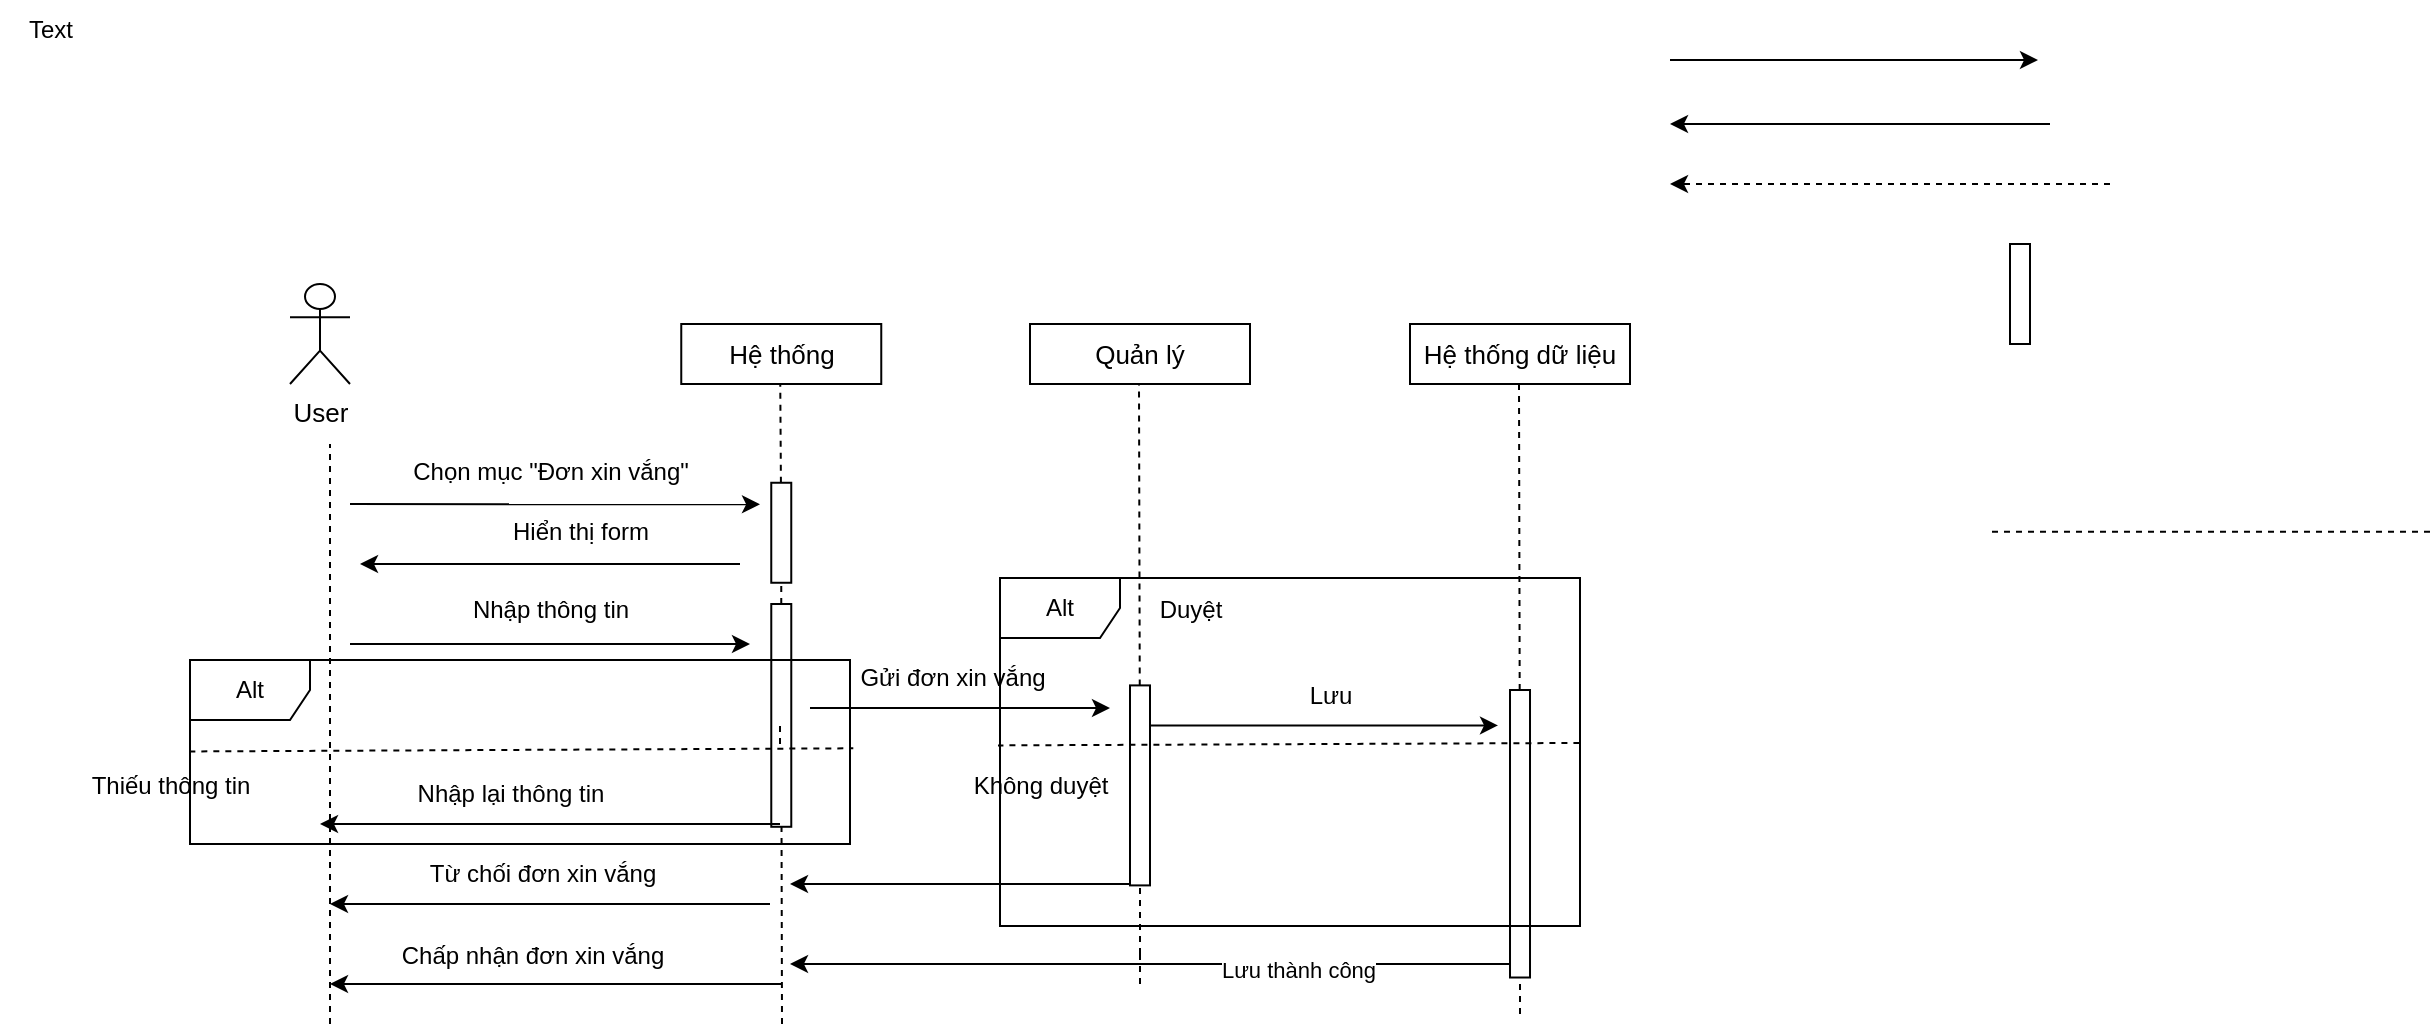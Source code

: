 <mxfile version="22.1.16" type="github">
  <diagram name="Trang-1" id="ub4iE0CZ1Mp9VNyecoae">
    <mxGraphModel dx="2117" dy="565" grid="1" gridSize="10" guides="1" tooltips="1" connect="1" arrows="1" fold="1" page="1" pageScale="1" pageWidth="827" pageHeight="1169" math="0" shadow="0">
      <root>
        <mxCell id="0" />
        <mxCell id="1" parent="0" />
        <mxCell id="4kggRrkDNIG4lzcCMUer-43" value="User" style="shape=umlActor;verticalLabelPosition=bottom;verticalAlign=top;html=1;pointerEvents=1;strokeColor=inherit;align=center;fontFamily=Helvetica;fontSize=13;fontColor=default;fillColor=none;" parent="1" vertex="1">
          <mxGeometry x="60" y="550" width="30" height="50" as="geometry" />
        </mxCell>
        <mxCell id="4kggRrkDNIG4lzcCMUer-45" value="Hệ thống" style="rounded=0;whiteSpace=wrap;html=1;pointerEvents=1;strokeColor=inherit;align=center;verticalAlign=middle;fontFamily=Helvetica;fontSize=13;fontColor=default;fillColor=none;" parent="1" vertex="1">
          <mxGeometry x="255.63" y="570" width="100" height="30" as="geometry" />
        </mxCell>
        <mxCell id="4kggRrkDNIG4lzcCMUer-46" value="Hệ thống dữ liệu" style="rounded=0;whiteSpace=wrap;html=1;pointerEvents=1;strokeColor=inherit;align=center;verticalAlign=middle;fontFamily=Helvetica;fontSize=13;fontColor=default;fillColor=none;" parent="1" vertex="1">
          <mxGeometry x="620" y="570" width="110" height="30" as="geometry" />
        </mxCell>
        <mxCell id="4kggRrkDNIG4lzcCMUer-48" value="" style="endArrow=none;dashed=1;html=1;rounded=0;fontFamily=Helvetica;fontSize=12;fontColor=default;" parent="1" edge="1">
          <mxGeometry width="50" height="50" relative="1" as="geometry">
            <mxPoint x="80" y="920" as="sourcePoint" />
            <mxPoint x="80" y="630" as="targetPoint" />
          </mxGeometry>
        </mxCell>
        <mxCell id="4kggRrkDNIG4lzcCMUer-75" value="" style="endArrow=classic;html=1;rounded=0;fontFamily=Helvetica;fontSize=12;fontColor=default;entryX=0.216;entryY=1.563;entryDx=0;entryDy=0;entryPerimeter=0;" parent="1" target="4kggRrkDNIG4lzcCMUer-98" edge="1">
          <mxGeometry width="50" height="50" relative="1" as="geometry">
            <mxPoint x="90" y="660" as="sourcePoint" />
            <mxPoint x="270" y="660" as="targetPoint" />
          </mxGeometry>
        </mxCell>
        <mxCell id="4kggRrkDNIG4lzcCMUer-76" value="Chọn mục &quot;Đơn xin vắng&quot;" style="text;html=1;align=center;verticalAlign=middle;resizable=0;points=[];autosize=1;strokeColor=none;fillColor=none;fontSize=12;fontFamily=Helvetica;fontColor=default;" parent="1" vertex="1">
          <mxGeometry x="110" y="629.38" width="160" height="30" as="geometry" />
        </mxCell>
        <mxCell id="4kggRrkDNIG4lzcCMUer-77" value="" style="endArrow=classic;html=1;rounded=0;fontFamily=Helvetica;fontSize=12;fontColor=default;entryX=0.156;entryY=1.1;entryDx=0;entryDy=0;entryPerimeter=0;" parent="1" edge="1">
          <mxGeometry width="50" height="50" relative="1" as="geometry">
            <mxPoint x="750" y="438" as="sourcePoint" />
            <mxPoint x="934" y="438" as="targetPoint" />
          </mxGeometry>
        </mxCell>
        <mxCell id="4kggRrkDNIG4lzcCMUer-79" value="" style="endArrow=classic;html=1;rounded=0;fontFamily=Helvetica;fontSize=12;fontColor=default;" parent="1" edge="1">
          <mxGeometry width="50" height="50" relative="1" as="geometry">
            <mxPoint x="940" y="470" as="sourcePoint" />
            <mxPoint x="750" y="470" as="targetPoint" />
          </mxGeometry>
        </mxCell>
        <mxCell id="4kggRrkDNIG4lzcCMUer-81" value="" style="endArrow=none;dashed=1;html=1;rounded=0;fontFamily=Helvetica;fontSize=12;fontColor=default;" parent="1" edge="1">
          <mxGeometry width="50" height="50" relative="1" as="geometry">
            <mxPoint x="305.002" y="780" as="sourcePoint" />
            <mxPoint x="305.003" y="769.375" as="targetPoint" />
          </mxGeometry>
        </mxCell>
        <mxCell id="4kggRrkDNIG4lzcCMUer-85" value="" style="rounded=0;whiteSpace=wrap;html=1;shadow=0;pointerEvents=1;strokeColor=inherit;align=center;verticalAlign=middle;fontFamily=Helvetica;fontSize=12;fontColor=default;fillColor=none;points=[];rotation=90;" parent="1" vertex="1">
          <mxGeometry x="900" y="550" width="50" height="10" as="geometry" />
        </mxCell>
        <mxCell id="4kggRrkDNIG4lzcCMUer-97" value="" style="endArrow=none;dashed=1;html=1;rounded=0;fontFamily=Helvetica;fontSize=12;fontColor=default;" parent="1" source="4kggRrkDNIG4lzcCMUer-98" edge="1">
          <mxGeometry width="50" height="50" relative="1" as="geometry">
            <mxPoint x="305.13" y="840" as="sourcePoint" />
            <mxPoint x="305.13" y="600" as="targetPoint" />
          </mxGeometry>
        </mxCell>
        <mxCell id="4kggRrkDNIG4lzcCMUer-99" value="" style="endArrow=none;dashed=1;html=1;rounded=0;fontFamily=Helvetica;fontSize=12;fontColor=default;" parent="1" source="4kggRrkDNIG4lzcCMUer-102" target="4kggRrkDNIG4lzcCMUer-98" edge="1">
          <mxGeometry width="50" height="50" relative="1" as="geometry">
            <mxPoint x="305.13" y="840" as="sourcePoint" />
            <mxPoint x="305.13" y="600" as="targetPoint" />
          </mxGeometry>
        </mxCell>
        <mxCell id="4kggRrkDNIG4lzcCMUer-98" value="" style="rounded=0;whiteSpace=wrap;html=1;shadow=0;pointerEvents=1;strokeColor=inherit;align=center;verticalAlign=middle;fontFamily=Helvetica;fontSize=12;fontColor=default;fillColor=none;points=[];rotation=90;" parent="1" vertex="1">
          <mxGeometry x="280.63" y="669.38" width="50" height="10" as="geometry" />
        </mxCell>
        <mxCell id="4kggRrkDNIG4lzcCMUer-100" value="" style="endArrow=none;dashed=1;html=1;rounded=0;fontFamily=Helvetica;fontSize=12;fontColor=default;" parent="1" source="4kggRrkDNIG4lzcCMUer-74" edge="1">
          <mxGeometry width="50" height="50" relative="1" as="geometry">
            <mxPoint x="674.5" y="880" as="sourcePoint" />
            <mxPoint x="674.5" y="600" as="targetPoint" />
          </mxGeometry>
        </mxCell>
        <mxCell id="4kggRrkDNIG4lzcCMUer-101" value="" style="endArrow=none;dashed=1;html=1;rounded=0;fontFamily=Helvetica;fontSize=12;fontColor=default;" parent="1" target="4kggRrkDNIG4lzcCMUer-74" edge="1">
          <mxGeometry width="50" height="50" relative="1" as="geometry">
            <mxPoint x="675" y="915" as="sourcePoint" />
            <mxPoint x="674.5" y="600" as="targetPoint" />
          </mxGeometry>
        </mxCell>
        <mxCell id="4kggRrkDNIG4lzcCMUer-74" value="" style="rounded=0;whiteSpace=wrap;html=1;shadow=0;pointerEvents=1;strokeColor=inherit;align=center;verticalAlign=middle;fontFamily=Helvetica;fontSize=12;fontColor=default;fillColor=none;points=[];rotation=90;" parent="1" vertex="1">
          <mxGeometry x="603.13" y="819.88" width="143.75" height="10" as="geometry" />
        </mxCell>
        <mxCell id="4kggRrkDNIG4lzcCMUer-103" value="" style="endArrow=none;dashed=1;html=1;rounded=0;fontFamily=Helvetica;fontSize=12;fontColor=default;" parent="1" target="4kggRrkDNIG4lzcCMUer-102" edge="1">
          <mxGeometry width="50" height="50" relative="1" as="geometry">
            <mxPoint x="306" y="920" as="sourcePoint" />
            <mxPoint x="306" y="699" as="targetPoint" />
          </mxGeometry>
        </mxCell>
        <mxCell id="4kggRrkDNIG4lzcCMUer-102" value="" style="rounded=0;whiteSpace=wrap;html=1;shadow=0;pointerEvents=1;strokeColor=inherit;align=center;verticalAlign=middle;fontFamily=Helvetica;fontSize=12;fontColor=default;fillColor=none;points=[];rotation=90;" parent="1" vertex="1">
          <mxGeometry x="249.94" y="760.7" width="111.39" height="10" as="geometry" />
        </mxCell>
        <mxCell id="4kggRrkDNIG4lzcCMUer-111" value="" style="endArrow=none;dashed=1;html=1;rounded=0;fontFamily=Helvetica;fontSize=12;fontColor=default;" parent="1" edge="1">
          <mxGeometry width="50" height="50" relative="1" as="geometry">
            <mxPoint x="675" y="900" as="sourcePoint" />
            <mxPoint x="675" y="915" as="targetPoint" />
          </mxGeometry>
        </mxCell>
        <mxCell id="4kggRrkDNIG4lzcCMUer-117" value="" style="endArrow=classic;html=1;rounded=0;fontFamily=Helvetica;fontSize=12;fontColor=default;dashed=1;" parent="1" edge="1">
          <mxGeometry width="50" height="50" relative="1" as="geometry">
            <mxPoint x="970" y="500" as="sourcePoint" />
            <mxPoint x="750" y="500" as="targetPoint" />
          </mxGeometry>
        </mxCell>
        <mxCell id="_atktQSetHUV8bqMZi1i-2" value="Text" style="text;html=1;align=center;verticalAlign=middle;resizable=0;points=[];autosize=1;strokeColor=none;fillColor=none;" vertex="1" parent="1">
          <mxGeometry x="-85" y="408" width="50" height="30" as="geometry" />
        </mxCell>
        <mxCell id="_atktQSetHUV8bqMZi1i-3" value="Alt" style="shape=umlFrame;whiteSpace=wrap;html=1;pointerEvents=0;" vertex="1" parent="1">
          <mxGeometry x="10" y="738" width="330" height="92" as="geometry" />
        </mxCell>
        <mxCell id="_atktQSetHUV8bqMZi1i-5" value="" style="endArrow=none;html=1;rounded=0;fontFamily=Helvetica;fontSize=12;fontColor=default;entryX=1.005;entryY=0.48;entryDx=0;entryDy=0;entryPerimeter=0;endFill=0;dashed=1;exitX=-0.001;exitY=0.497;exitDx=0;exitDy=0;exitPerimeter=0;" edge="1" parent="1" source="_atktQSetHUV8bqMZi1i-3" target="_atktQSetHUV8bqMZi1i-3">
          <mxGeometry width="50" height="50" relative="1" as="geometry">
            <mxPoint x="760" y="685" as="sourcePoint" />
            <mxPoint x="600" y="728" as="targetPoint" />
          </mxGeometry>
        </mxCell>
        <mxCell id="_atktQSetHUV8bqMZi1i-8" value="Quản lý" style="rounded=0;whiteSpace=wrap;html=1;pointerEvents=1;strokeColor=inherit;align=center;verticalAlign=middle;fontFamily=Helvetica;fontSize=13;fontColor=default;fillColor=none;" vertex="1" parent="1">
          <mxGeometry x="430" y="570" width="110" height="30" as="geometry" />
        </mxCell>
        <mxCell id="_atktQSetHUV8bqMZi1i-9" value="" style="endArrow=none;dashed=1;html=1;rounded=0;fontFamily=Helvetica;fontSize=12;fontColor=default;" edge="1" parent="1" source="_atktQSetHUV8bqMZi1i-11">
          <mxGeometry width="50" height="50" relative="1" as="geometry">
            <mxPoint x="484.5" y="880" as="sourcePoint" />
            <mxPoint x="484.5" y="600" as="targetPoint" />
          </mxGeometry>
        </mxCell>
        <mxCell id="_atktQSetHUV8bqMZi1i-10" value="" style="endArrow=none;dashed=1;html=1;rounded=0;fontFamily=Helvetica;fontSize=12;fontColor=default;" edge="1" parent="1" target="_atktQSetHUV8bqMZi1i-11">
          <mxGeometry width="50" height="50" relative="1" as="geometry">
            <mxPoint x="485" y="885" as="sourcePoint" />
            <mxPoint x="484.5" y="600" as="targetPoint" />
          </mxGeometry>
        </mxCell>
        <mxCell id="_atktQSetHUV8bqMZi1i-11" value="" style="rounded=0;whiteSpace=wrap;html=1;shadow=0;pointerEvents=1;strokeColor=inherit;align=center;verticalAlign=middle;fontFamily=Helvetica;fontSize=12;fontColor=default;fillColor=none;points=[];rotation=90;" vertex="1" parent="1">
          <mxGeometry x="435" y="795.7" width="100" height="10" as="geometry" />
        </mxCell>
        <mxCell id="_atktQSetHUV8bqMZi1i-12" value="" style="endArrow=none;dashed=1;html=1;rounded=0;fontFamily=Helvetica;fontSize=12;fontColor=default;" edge="1" parent="1">
          <mxGeometry width="50" height="50" relative="1" as="geometry">
            <mxPoint x="485" y="900" as="sourcePoint" />
            <mxPoint x="485" y="885" as="targetPoint" />
          </mxGeometry>
        </mxCell>
        <mxCell id="_atktQSetHUV8bqMZi1i-14" value="" style="endArrow=classic;html=1;rounded=0;fontFamily=Helvetica;fontSize=12;fontColor=default;" edge="1" parent="1">
          <mxGeometry width="50" height="50" relative="1" as="geometry">
            <mxPoint x="285" y="690" as="sourcePoint" />
            <mxPoint x="95" y="690" as="targetPoint" />
          </mxGeometry>
        </mxCell>
        <mxCell id="_atktQSetHUV8bqMZi1i-15" value="Hiển thị form" style="text;html=1;align=center;verticalAlign=middle;resizable=0;points=[];autosize=1;strokeColor=none;fillColor=none;" vertex="1" parent="1">
          <mxGeometry x="160" y="658.5" width="90" height="30" as="geometry" />
        </mxCell>
        <mxCell id="_atktQSetHUV8bqMZi1i-16" value="" style="endArrow=classic;html=1;rounded=0;fontFamily=Helvetica;fontSize=12;fontColor=default;" edge="1" parent="1">
          <mxGeometry width="50" height="50" relative="1" as="geometry">
            <mxPoint x="90" y="730" as="sourcePoint" />
            <mxPoint x="290" y="730" as="targetPoint" />
          </mxGeometry>
        </mxCell>
        <mxCell id="_atktQSetHUV8bqMZi1i-17" value="Nhập thông tin" style="text;html=1;align=center;verticalAlign=middle;resizable=0;points=[];autosize=1;strokeColor=none;fillColor=none;" vertex="1" parent="1">
          <mxGeometry x="140" y="698" width="100" height="30" as="geometry" />
        </mxCell>
        <mxCell id="_atktQSetHUV8bqMZi1i-21" value="" style="endArrow=classic;html=1;rounded=0;fontFamily=Helvetica;fontSize=12;fontColor=default;" edge="1" parent="1">
          <mxGeometry width="50" height="50" relative="1" as="geometry">
            <mxPoint x="305" y="820" as="sourcePoint" />
            <mxPoint x="75" y="820" as="targetPoint" />
          </mxGeometry>
        </mxCell>
        <mxCell id="_atktQSetHUV8bqMZi1i-22" value="Nhập lại thông tin" style="text;html=1;align=center;verticalAlign=middle;resizable=0;points=[];autosize=1;strokeColor=none;fillColor=none;" vertex="1" parent="1">
          <mxGeometry x="110" y="790" width="120" height="30" as="geometry" />
        </mxCell>
        <mxCell id="_atktQSetHUV8bqMZi1i-23" value="" style="endArrow=classic;html=1;rounded=0;fontFamily=Helvetica;fontSize=12;fontColor=default;" edge="1" parent="1">
          <mxGeometry width="50" height="50" relative="1" as="geometry">
            <mxPoint x="320" y="762.06" as="sourcePoint" />
            <mxPoint x="470" y="762.03" as="targetPoint" />
          </mxGeometry>
        </mxCell>
        <mxCell id="_atktQSetHUV8bqMZi1i-24" value="Gửi đơn xin vắng" style="text;html=1;align=center;verticalAlign=middle;resizable=0;points=[];autosize=1;strokeColor=none;fillColor=none;" vertex="1" parent="1">
          <mxGeometry x="330.63" y="732.03" width="120" height="30" as="geometry" />
        </mxCell>
        <mxCell id="_atktQSetHUV8bqMZi1i-25" value="Alt" style="shape=umlFrame;whiteSpace=wrap;html=1;pointerEvents=0;" vertex="1" parent="1">
          <mxGeometry x="415" y="697" width="290" height="174" as="geometry" />
        </mxCell>
        <mxCell id="_atktQSetHUV8bqMZi1i-26" value="" style="endArrow=none;html=1;rounded=0;fontFamily=Helvetica;fontSize=12;fontColor=default;dashed=1;endFill=0;" edge="1" parent="1">
          <mxGeometry width="50" height="50" relative="1" as="geometry">
            <mxPoint x="1130" y="673.88" as="sourcePoint" />
            <mxPoint x="910" y="673.88" as="targetPoint" />
          </mxGeometry>
        </mxCell>
        <mxCell id="_atktQSetHUV8bqMZi1i-27" value="" style="endArrow=classic;html=1;rounded=0;fontFamily=Helvetica;fontSize=12;fontColor=default;" edge="1" parent="1">
          <mxGeometry width="50" height="50" relative="1" as="geometry">
            <mxPoint x="490" y="770.7" as="sourcePoint" />
            <mxPoint x="664" y="770.7" as="targetPoint" />
          </mxGeometry>
        </mxCell>
        <mxCell id="_atktQSetHUV8bqMZi1i-28" value="" style="endArrow=none;html=1;rounded=0;fontFamily=Helvetica;fontSize=12;fontColor=default;dashed=1;endFill=0;exitX=0.999;exitY=0.474;exitDx=0;exitDy=0;exitPerimeter=0;" edge="1" parent="1" source="_atktQSetHUV8bqMZi1i-25">
          <mxGeometry width="50" height="50" relative="1" as="geometry">
            <mxPoint x="634" y="780.7" as="sourcePoint" />
            <mxPoint x="414" y="780.7" as="targetPoint" />
          </mxGeometry>
        </mxCell>
        <mxCell id="_atktQSetHUV8bqMZi1i-29" value="" style="endArrow=classic;html=1;rounded=0;fontFamily=Helvetica;fontSize=12;fontColor=default;" edge="1" parent="1">
          <mxGeometry width="50" height="50" relative="1" as="geometry">
            <mxPoint x="480" y="850" as="sourcePoint" />
            <mxPoint x="310" y="850" as="targetPoint" />
          </mxGeometry>
        </mxCell>
        <mxCell id="_atktQSetHUV8bqMZi1i-30" value="Không duyệt" style="text;html=1;align=center;verticalAlign=middle;resizable=0;points=[];autosize=1;strokeColor=none;fillColor=none;" vertex="1" parent="1">
          <mxGeometry x="390" y="785.7" width="90" height="30" as="geometry" />
        </mxCell>
        <mxCell id="_atktQSetHUV8bqMZi1i-31" value="Duyệt" style="text;html=1;align=center;verticalAlign=middle;resizable=0;points=[];autosize=1;strokeColor=none;fillColor=none;" vertex="1" parent="1">
          <mxGeometry x="485" y="698" width="50" height="30" as="geometry" />
        </mxCell>
        <mxCell id="_atktQSetHUV8bqMZi1i-32" value="" style="endArrow=classic;html=1;rounded=0;fontFamily=Helvetica;fontSize=12;fontColor=default;" edge="1" parent="1">
          <mxGeometry width="50" height="50" relative="1" as="geometry">
            <mxPoint x="300" y="860" as="sourcePoint" />
            <mxPoint x="80" y="860" as="targetPoint" />
          </mxGeometry>
        </mxCell>
        <mxCell id="_atktQSetHUV8bqMZi1i-33" value="Từ chối đơn xin vắng" style="text;html=1;align=center;verticalAlign=middle;resizable=0;points=[];autosize=1;strokeColor=none;fillColor=none;" vertex="1" parent="1">
          <mxGeometry x="115.63" y="830" width="140" height="30" as="geometry" />
        </mxCell>
        <mxCell id="_atktQSetHUV8bqMZi1i-35" value="" style="endArrow=classic;html=1;rounded=0;fontFamily=Helvetica;fontSize=12;fontColor=default;" edge="1" parent="1">
          <mxGeometry width="50" height="50" relative="1" as="geometry">
            <mxPoint x="670" y="890" as="sourcePoint" />
            <mxPoint x="310" y="890" as="targetPoint" />
          </mxGeometry>
        </mxCell>
        <mxCell id="_atktQSetHUV8bqMZi1i-40" value="Lưu thành công" style="edgeLabel;html=1;align=center;verticalAlign=middle;resizable=0;points=[];" vertex="1" connectable="0" parent="_atktQSetHUV8bqMZi1i-35">
          <mxGeometry x="-0.41" y="3" relative="1" as="geometry">
            <mxPoint as="offset" />
          </mxGeometry>
        </mxCell>
        <mxCell id="_atktQSetHUV8bqMZi1i-36" value="" style="endArrow=classic;html=1;rounded=0;fontFamily=Helvetica;fontSize=12;fontColor=default;" edge="1" parent="1">
          <mxGeometry width="50" height="50" relative="1" as="geometry">
            <mxPoint x="305.63" y="900" as="sourcePoint" />
            <mxPoint x="80" y="900" as="targetPoint" />
          </mxGeometry>
        </mxCell>
        <mxCell id="_atktQSetHUV8bqMZi1i-37" value="Chấp nhận đơn xin vắng" style="text;html=1;align=center;verticalAlign=middle;resizable=0;points=[];autosize=1;strokeColor=none;fillColor=none;" vertex="1" parent="1">
          <mxGeometry x="105.63" y="871" width="150" height="30" as="geometry" />
        </mxCell>
        <mxCell id="_atktQSetHUV8bqMZi1i-38" value="Thiếu thông tin" style="text;html=1;align=center;verticalAlign=middle;resizable=0;points=[];autosize=1;strokeColor=none;fillColor=none;" vertex="1" parent="1">
          <mxGeometry x="-50" y="785.7" width="100" height="30" as="geometry" />
        </mxCell>
        <mxCell id="_atktQSetHUV8bqMZi1i-39" value="Lưu" style="text;html=1;align=center;verticalAlign=middle;resizable=0;points=[];autosize=1;strokeColor=none;fillColor=none;" vertex="1" parent="1">
          <mxGeometry x="560" y="740.7" width="40" height="30" as="geometry" />
        </mxCell>
      </root>
    </mxGraphModel>
  </diagram>
</mxfile>
